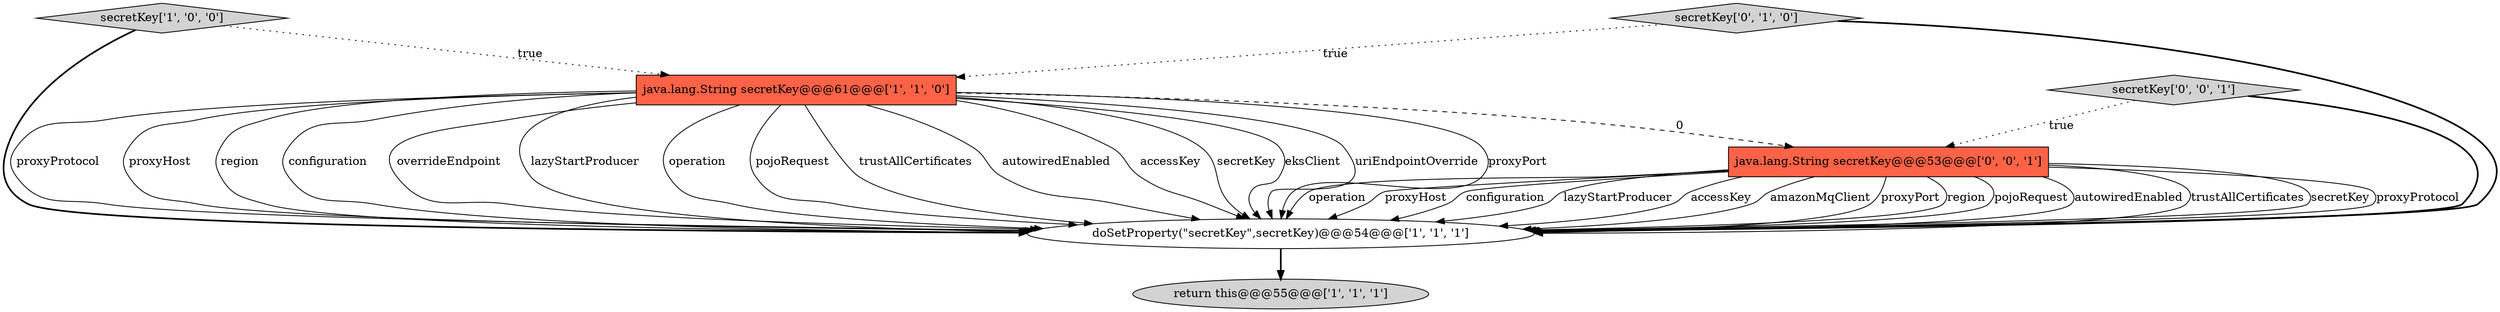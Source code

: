 digraph {
1 [style = filled, label = "doSetProperty(\"secretKey\",secretKey)@@@54@@@['1', '1', '1']", fillcolor = white, shape = ellipse image = "AAA0AAABBB1BBB"];
3 [style = filled, label = "secretKey['1', '0', '0']", fillcolor = lightgray, shape = diamond image = "AAA0AAABBB1BBB"];
0 [style = filled, label = "java.lang.String secretKey@@@61@@@['1', '1', '0']", fillcolor = tomato, shape = box image = "AAA0AAABBB1BBB"];
5 [style = filled, label = "java.lang.String secretKey@@@53@@@['0', '0', '1']", fillcolor = tomato, shape = box image = "AAA0AAABBB3BBB"];
6 [style = filled, label = "secretKey['0', '0', '1']", fillcolor = lightgray, shape = diamond image = "AAA0AAABBB3BBB"];
2 [style = filled, label = "return this@@@55@@@['1', '1', '1']", fillcolor = lightgray, shape = ellipse image = "AAA0AAABBB1BBB"];
4 [style = filled, label = "secretKey['0', '1', '0']", fillcolor = lightgray, shape = diamond image = "AAA0AAABBB2BBB"];
0->1 [style = solid, label="proxyProtocol"];
5->1 [style = solid, label="operation"];
5->1 [style = solid, label="proxyHost"];
3->1 [style = bold, label=""];
0->5 [style = dashed, label="0"];
0->1 [style = solid, label="proxyHost"];
5->1 [style = solid, label="configuration"];
5->1 [style = solid, label="lazyStartProducer"];
4->0 [style = dotted, label="true"];
0->1 [style = solid, label="region"];
0->1 [style = solid, label="configuration"];
0->1 [style = solid, label="overrideEndpoint"];
5->1 [style = solid, label="accessKey"];
0->1 [style = solid, label="lazyStartProducer"];
5->1 [style = solid, label="amazonMqClient"];
5->1 [style = solid, label="proxyPort"];
5->1 [style = solid, label="region"];
5->1 [style = solid, label="pojoRequest"];
0->1 [style = solid, label="operation"];
6->1 [style = bold, label=""];
0->1 [style = solid, label="pojoRequest"];
0->1 [style = solid, label="trustAllCertificates"];
0->1 [style = solid, label="autowiredEnabled"];
0->1 [style = solid, label="accessKey"];
0->1 [style = solid, label="secretKey"];
5->1 [style = solid, label="autowiredEnabled"];
5->1 [style = solid, label="trustAllCertificates"];
3->0 [style = dotted, label="true"];
5->1 [style = solid, label="secretKey"];
1->2 [style = bold, label=""];
4->1 [style = bold, label=""];
0->1 [style = solid, label="eksClient"];
0->1 [style = solid, label="uriEndpointOverride"];
5->1 [style = solid, label="proxyProtocol"];
6->5 [style = dotted, label="true"];
0->1 [style = solid, label="proxyPort"];
}
